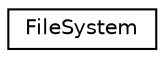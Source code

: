 digraph "Graphical Class Hierarchy"
{
 // LATEX_PDF_SIZE
  edge [fontname="Helvetica",fontsize="10",labelfontname="Helvetica",labelfontsize="10"];
  node [fontname="Helvetica",fontsize="10",shape=record];
  rankdir="LR";
  Node0 [label="FileSystem",height=0.2,width=0.4,color="black", fillcolor="white", style="filled",URL="$struct_file_system.html",tooltip=" "];
}
